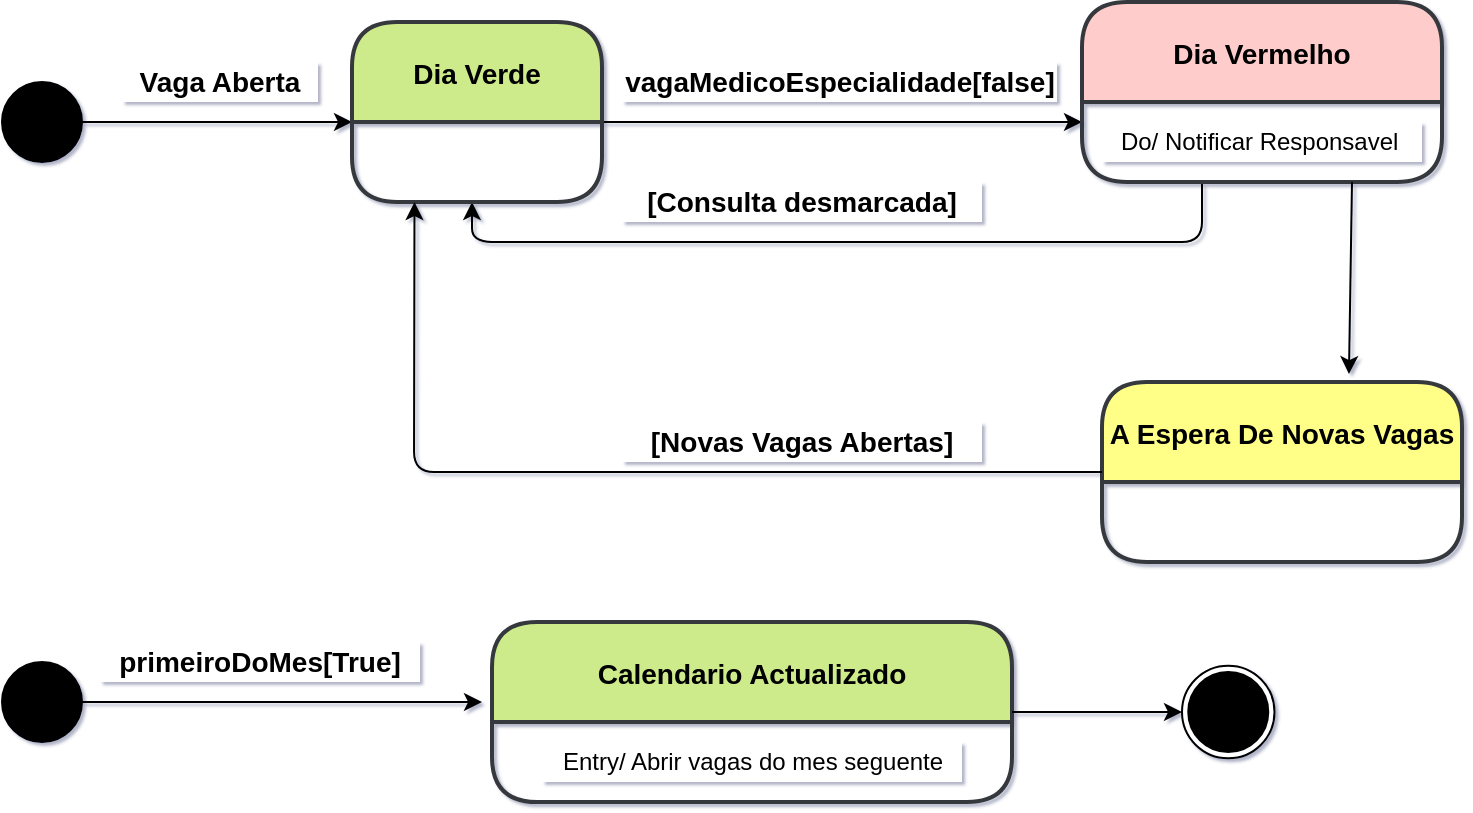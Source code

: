 <mxfile version="14.2.7" type="device"><diagram id="Ai2gmELtpwHWYXXAqKo3" name="Page-1"><mxGraphModel dx="1038" dy="491" grid="1" gridSize="10" guides="1" tooltips="1" connect="1" arrows="1" fold="1" page="1" pageScale="1" pageWidth="1169" pageHeight="827" math="0" shadow="1"><root><mxCell id="0"/><mxCell id="1" parent="0"/><mxCell id="2XNDSpADON4L3vwwOL7I-7" value="" style="endArrow=classic;html=1;exitX=1;exitY=0.5;exitDx=0;exitDy=0;entryX=0;entryY=0.5;entryDx=0;entryDy=0;" parent="1" edge="1"><mxGeometry width="50" height="50" relative="1" as="geometry"><mxPoint x="505" y="140" as="sourcePoint"/><mxPoint x="750" y="140" as="targetPoint"/></mxGeometry></mxCell><mxCell id="2XNDSpADON4L3vwwOL7I-10" value="" style="endArrow=classic;html=1;exitX=1;exitY=0.5;exitDx=0;exitDy=0;" parent="1" source="2XNDSpADON4L3vwwOL7I-11" edge="1"><mxGeometry width="50" height="50" relative="1" as="geometry"><mxPoint x="231" y="160" as="sourcePoint"/><mxPoint x="385" y="140" as="targetPoint"/></mxGeometry></mxCell><mxCell id="2XNDSpADON4L3vwwOL7I-11" value="" style="ellipse;whiteSpace=wrap;html=1;aspect=fixed;fillColor=#000000;" parent="1" vertex="1"><mxGeometry x="210" y="120" width="40" height="40" as="geometry"/></mxCell><mxCell id="2XNDSpADON4L3vwwOL7I-12" value="" style="endArrow=classic;html=1;exitX=0.5;exitY=1;exitDx=0;exitDy=0;" parent="1" edge="1"><mxGeometry width="50" height="50" relative="1" as="geometry"><mxPoint x="810" y="170" as="sourcePoint"/><mxPoint x="445" y="180" as="targetPoint"/><Array as="points"><mxPoint x="810" y="200"/><mxPoint x="555" y="200"/><mxPoint x="445" y="200"/></Array></mxGeometry></mxCell><mxCell id="2XNDSpADON4L3vwwOL7I-13" value="&lt;span style=&quot;font-size: 14px&quot;&gt;&lt;b&gt;Vaga Aberta&lt;/b&gt;&lt;/span&gt;" style="text;html=1;strokeColor=none;align=center;verticalAlign=middle;whiteSpace=wrap;rounded=0;fillColor=#ffffff;" parent="1" vertex="1"><mxGeometry x="270" y="110" width="98" height="20" as="geometry"/></mxCell><mxCell id="2XNDSpADON4L3vwwOL7I-14" value="&lt;span style=&quot;font-size: 14px&quot;&gt;&lt;b&gt;vagaMedicoEspecialidade[false]&lt;/b&gt;&lt;/span&gt;" style="text;html=1;strokeColor=none;align=center;verticalAlign=middle;whiteSpace=wrap;rounded=0;fillColor=#ffffff;" parent="1" vertex="1"><mxGeometry x="520" y="110" width="217.5" height="20" as="geometry"/></mxCell><mxCell id="2XNDSpADON4L3vwwOL7I-15" value="&lt;span style=&quot;font-size: 14px&quot;&gt;&lt;b&gt;[Consulta desmarcada]&lt;/b&gt;&lt;/span&gt;" style="text;html=1;strokeColor=none;align=center;verticalAlign=middle;whiteSpace=wrap;rounded=0;fillColor=#ffffff;" parent="1" vertex="1"><mxGeometry x="520" y="170" width="180" height="20" as="geometry"/></mxCell><mxCell id="2XNDSpADON4L3vwwOL7I-16" value="Dia Verde" style="swimlane;childLayout=stackLayout;horizontal=1;startSize=50;horizontalStack=0;rounded=1;fontSize=14;fontStyle=1;strokeWidth=2;resizeParent=0;resizeLast=1;shadow=0;dashed=0;align=center;fillColor=#cdeb8b;strokeColor=#36393d;" parent="1" vertex="1"><mxGeometry x="385" y="90" width="125" height="90" as="geometry"/></mxCell><mxCell id="2XNDSpADON4L3vwwOL7I-18" value="Dia Vermelho" style="swimlane;childLayout=stackLayout;horizontal=1;startSize=50;horizontalStack=0;rounded=1;fontSize=14;fontStyle=1;strokeWidth=2;resizeParent=0;resizeLast=1;shadow=0;dashed=0;align=center;fillColor=#ffcccc;strokeColor=#36393d;" parent="1" vertex="1"><mxGeometry x="750" y="80" width="180" height="90" as="geometry"/></mxCell><mxCell id="2XNDSpADON4L3vwwOL7I-19" value="Do/ Notificar Responsavel&amp;nbsp;" style="text;html=1;align=center;verticalAlign=middle;resizable=0;points=[];autosize=1;fillColor=#ffffff;" parent="1" vertex="1"><mxGeometry x="760" y="140" width="160" height="20" as="geometry"/></mxCell><mxCell id="2XNDSpADON4L3vwwOL7I-20" value="A Espera De Novas Vagas" style="swimlane;childLayout=stackLayout;horizontal=1;startSize=50;horizontalStack=0;rounded=1;fontSize=14;fontStyle=1;strokeWidth=2;resizeParent=0;resizeLast=1;shadow=0;dashed=0;align=center;fillColor=#ffff88;strokeColor=#36393d;" parent="1" vertex="1"><mxGeometry x="760" y="270" width="180" height="90" as="geometry"/></mxCell><mxCell id="2XNDSpADON4L3vwwOL7I-21" value="" style="endArrow=classic;html=1;exitX=0.75;exitY=1;exitDx=0;exitDy=0;entryX=0.686;entryY=-0.044;entryDx=0;entryDy=0;entryPerimeter=0;" parent="1" source="2XNDSpADON4L3vwwOL7I-18" target="2XNDSpADON4L3vwwOL7I-20" edge="1"><mxGeometry width="50" height="50" relative="1" as="geometry"><mxPoint x="620" y="270" as="sourcePoint"/><mxPoint x="670" y="220" as="targetPoint"/></mxGeometry></mxCell><mxCell id="2XNDSpADON4L3vwwOL7I-22" value="" style="endArrow=classic;html=1;exitX=0;exitY=0.5;exitDx=0;exitDy=0;entryX=0.25;entryY=1;entryDx=0;entryDy=0;" parent="1" source="2XNDSpADON4L3vwwOL7I-20" target="2XNDSpADON4L3vwwOL7I-16" edge="1"><mxGeometry width="50" height="50" relative="1" as="geometry"><mxPoint x="620" y="270" as="sourcePoint"/><mxPoint x="670" y="220" as="targetPoint"/><Array as="points"><mxPoint x="416" y="315"/></Array></mxGeometry></mxCell><mxCell id="2XNDSpADON4L3vwwOL7I-23" value="&lt;span style=&quot;font-size: 14px&quot;&gt;&lt;b&gt;[Novas Vagas Abertas]&lt;/b&gt;&lt;/span&gt;" style="text;html=1;strokeColor=none;align=center;verticalAlign=middle;whiteSpace=wrap;rounded=0;fillColor=#ffffff;" parent="1" vertex="1"><mxGeometry x="520" y="290" width="180" height="20" as="geometry"/></mxCell><mxCell id="2XNDSpADON4L3vwwOL7I-24" value="" style="ellipse;whiteSpace=wrap;html=1;aspect=fixed;fillColor=#000000;" parent="1" vertex="1"><mxGeometry x="210" y="410" width="40" height="40" as="geometry"/></mxCell><mxCell id="2XNDSpADON4L3vwwOL7I-25" value="" style="endArrow=classic;html=1;exitX=1;exitY=0.5;exitDx=0;exitDy=0;" parent="1" source="2XNDSpADON4L3vwwOL7I-24" edge="1"><mxGeometry width="50" height="50" relative="1" as="geometry"><mxPoint x="640" y="380" as="sourcePoint"/><mxPoint x="450" y="430" as="targetPoint"/></mxGeometry></mxCell><mxCell id="2XNDSpADON4L3vwwOL7I-27" value="&lt;span style=&quot;font-size: 14px&quot;&gt;&lt;b&gt;primeiroDoMes[True]&lt;/b&gt;&lt;/span&gt;" style="text;html=1;strokeColor=none;align=center;verticalAlign=middle;whiteSpace=wrap;rounded=0;fillColor=#ffffff;" parent="1" vertex="1"><mxGeometry x="259" y="400" width="160" height="20" as="geometry"/></mxCell><mxCell id="2XNDSpADON4L3vwwOL7I-28" value="Calendario Actualizado" style="swimlane;childLayout=stackLayout;horizontal=1;startSize=50;horizontalStack=0;rounded=1;fontSize=14;fontStyle=1;strokeWidth=2;resizeParent=0;resizeLast=1;shadow=0;dashed=0;align=center;fillColor=#cdeb8b;strokeColor=#36393d;" parent="1" vertex="1"><mxGeometry x="455" y="390" width="260" height="90" as="geometry"/></mxCell><mxCell id="2XNDSpADON4L3vwwOL7I-29" value="Entry/ Abrir vagas do mes seguente" style="text;html=1;align=center;verticalAlign=middle;resizable=0;points=[];autosize=1;fillColor=#ffffff;" parent="1" vertex="1"><mxGeometry x="480" y="450" width="210" height="20" as="geometry"/></mxCell><mxCell id="2XNDSpADON4L3vwwOL7I-30" value="" style="endArrow=classic;html=1;exitX=1;exitY=0.5;exitDx=0;exitDy=0;" parent="1" source="2XNDSpADON4L3vwwOL7I-28" target="2XNDSpADON4L3vwwOL7I-31" edge="1"><mxGeometry width="50" height="50" relative="1" as="geometry"><mxPoint x="640" y="280" as="sourcePoint"/><mxPoint x="820" y="435" as="targetPoint"/></mxGeometry></mxCell><mxCell id="2XNDSpADON4L3vwwOL7I-31" value="" style="ellipse;whiteSpace=wrap;html=1;aspect=fixed;" parent="1" vertex="1"><mxGeometry x="800" y="411.88" width="46.25" height="46.25" as="geometry"/></mxCell><mxCell id="2XNDSpADON4L3vwwOL7I-32" value="" style="ellipse;whiteSpace=wrap;html=1;aspect=fixed;fillColor=#000000;" parent="1" vertex="1"><mxGeometry x="803.13" y="415" width="40" height="40" as="geometry"/></mxCell></root></mxGraphModel></diagram></mxfile>